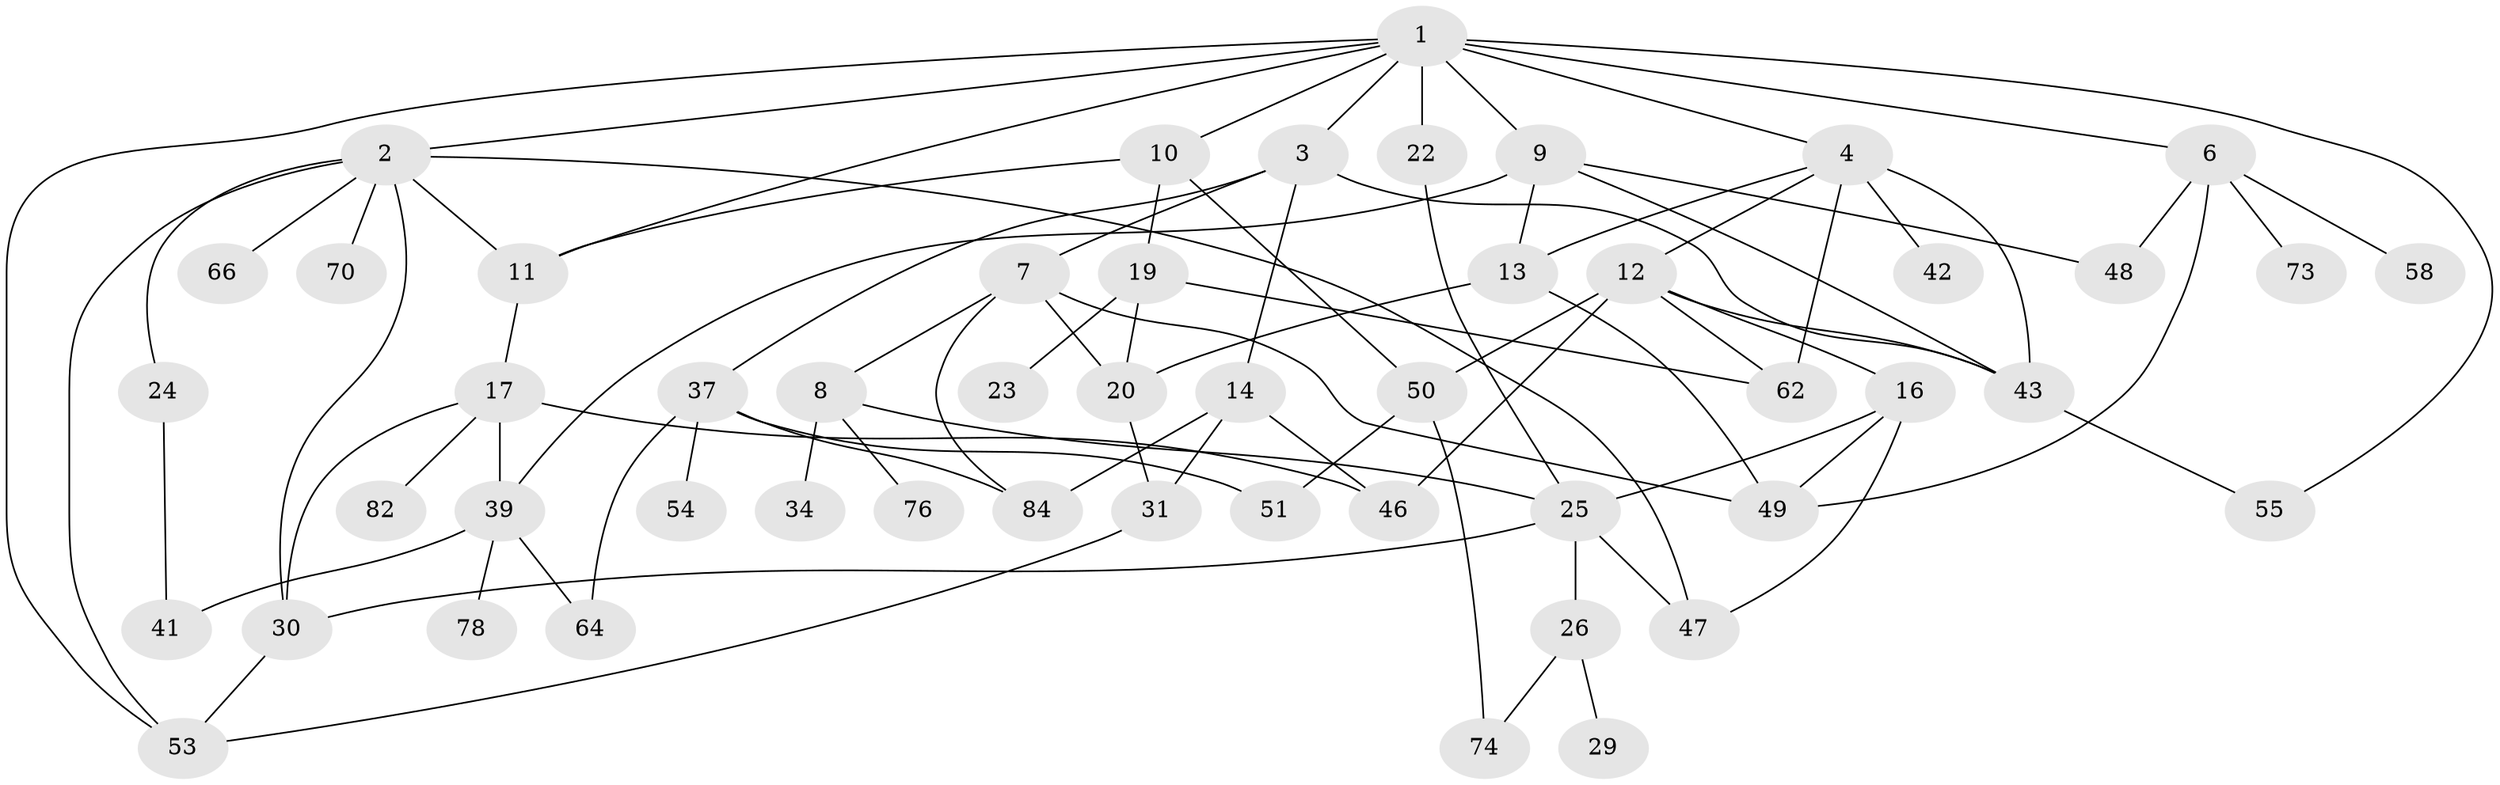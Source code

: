 // Generated by graph-tools (version 1.1) at 2025/23/03/03/25 07:23:33]
// undirected, 51 vertices, 85 edges
graph export_dot {
graph [start="1"]
  node [color=gray90,style=filled];
  1 [super="+52"];
  2 [super="+21"];
  3 [super="+5"];
  4 [super="+63"];
  6 [super="+69"];
  7 [super="+27"];
  8 [super="+32"];
  9 [super="+71"];
  10 [super="+15"];
  11 [super="+36"];
  12 [super="+33"];
  13 [super="+18"];
  14 [super="+35"];
  16 [super="+28"];
  17 [super="+59"];
  19;
  20 [super="+61"];
  22;
  23 [super="+80"];
  24 [super="+38"];
  25 [super="+40"];
  26 [super="+75"];
  29;
  30 [super="+81"];
  31 [super="+44"];
  34;
  37 [super="+56"];
  39 [super="+57"];
  41 [super="+77"];
  42 [super="+45"];
  43 [super="+60"];
  46 [super="+85"];
  47 [super="+67"];
  48;
  49 [super="+83"];
  50 [super="+68"];
  51;
  53;
  54;
  55;
  58;
  62 [super="+65"];
  64;
  66;
  70 [super="+72"];
  73;
  74;
  76;
  78 [super="+79"];
  82;
  84;
  1 -- 2;
  1 -- 3;
  1 -- 4 [weight=2];
  1 -- 6;
  1 -- 9;
  1 -- 10;
  1 -- 11;
  1 -- 22;
  1 -- 53;
  1 -- 55;
  2 -- 47;
  2 -- 30;
  2 -- 66;
  2 -- 53;
  2 -- 70;
  2 -- 24;
  2 -- 11;
  3 -- 7;
  3 -- 14;
  3 -- 37;
  3 -- 43;
  4 -- 12;
  4 -- 13;
  4 -- 42 [weight=2];
  4 -- 62 [weight=2];
  4 -- 43 [weight=2];
  6 -- 58;
  6 -- 48;
  6 -- 49;
  6 -- 73;
  7 -- 8;
  7 -- 84;
  7 -- 49;
  7 -- 20;
  8 -- 34;
  8 -- 76;
  8 -- 25;
  9 -- 39;
  9 -- 48;
  9 -- 43;
  9 -- 13;
  10 -- 11;
  10 -- 19;
  10 -- 50;
  11 -- 17;
  12 -- 16;
  12 -- 46;
  12 -- 50;
  12 -- 43;
  12 -- 62;
  13 -- 49;
  13 -- 20;
  14 -- 84;
  14 -- 46;
  14 -- 31;
  16 -- 25;
  16 -- 49;
  16 -- 47;
  17 -- 46;
  17 -- 30;
  17 -- 82;
  17 -- 39;
  19 -- 20;
  19 -- 23;
  19 -- 62;
  20 -- 31;
  22 -- 25;
  24 -- 41;
  25 -- 26;
  25 -- 30;
  25 -- 47;
  26 -- 29;
  26 -- 74;
  30 -- 53;
  31 -- 53;
  37 -- 54;
  37 -- 84;
  37 -- 64;
  37 -- 51;
  39 -- 64;
  39 -- 78;
  39 -- 41;
  43 -- 55;
  50 -- 51;
  50 -- 74;
}
